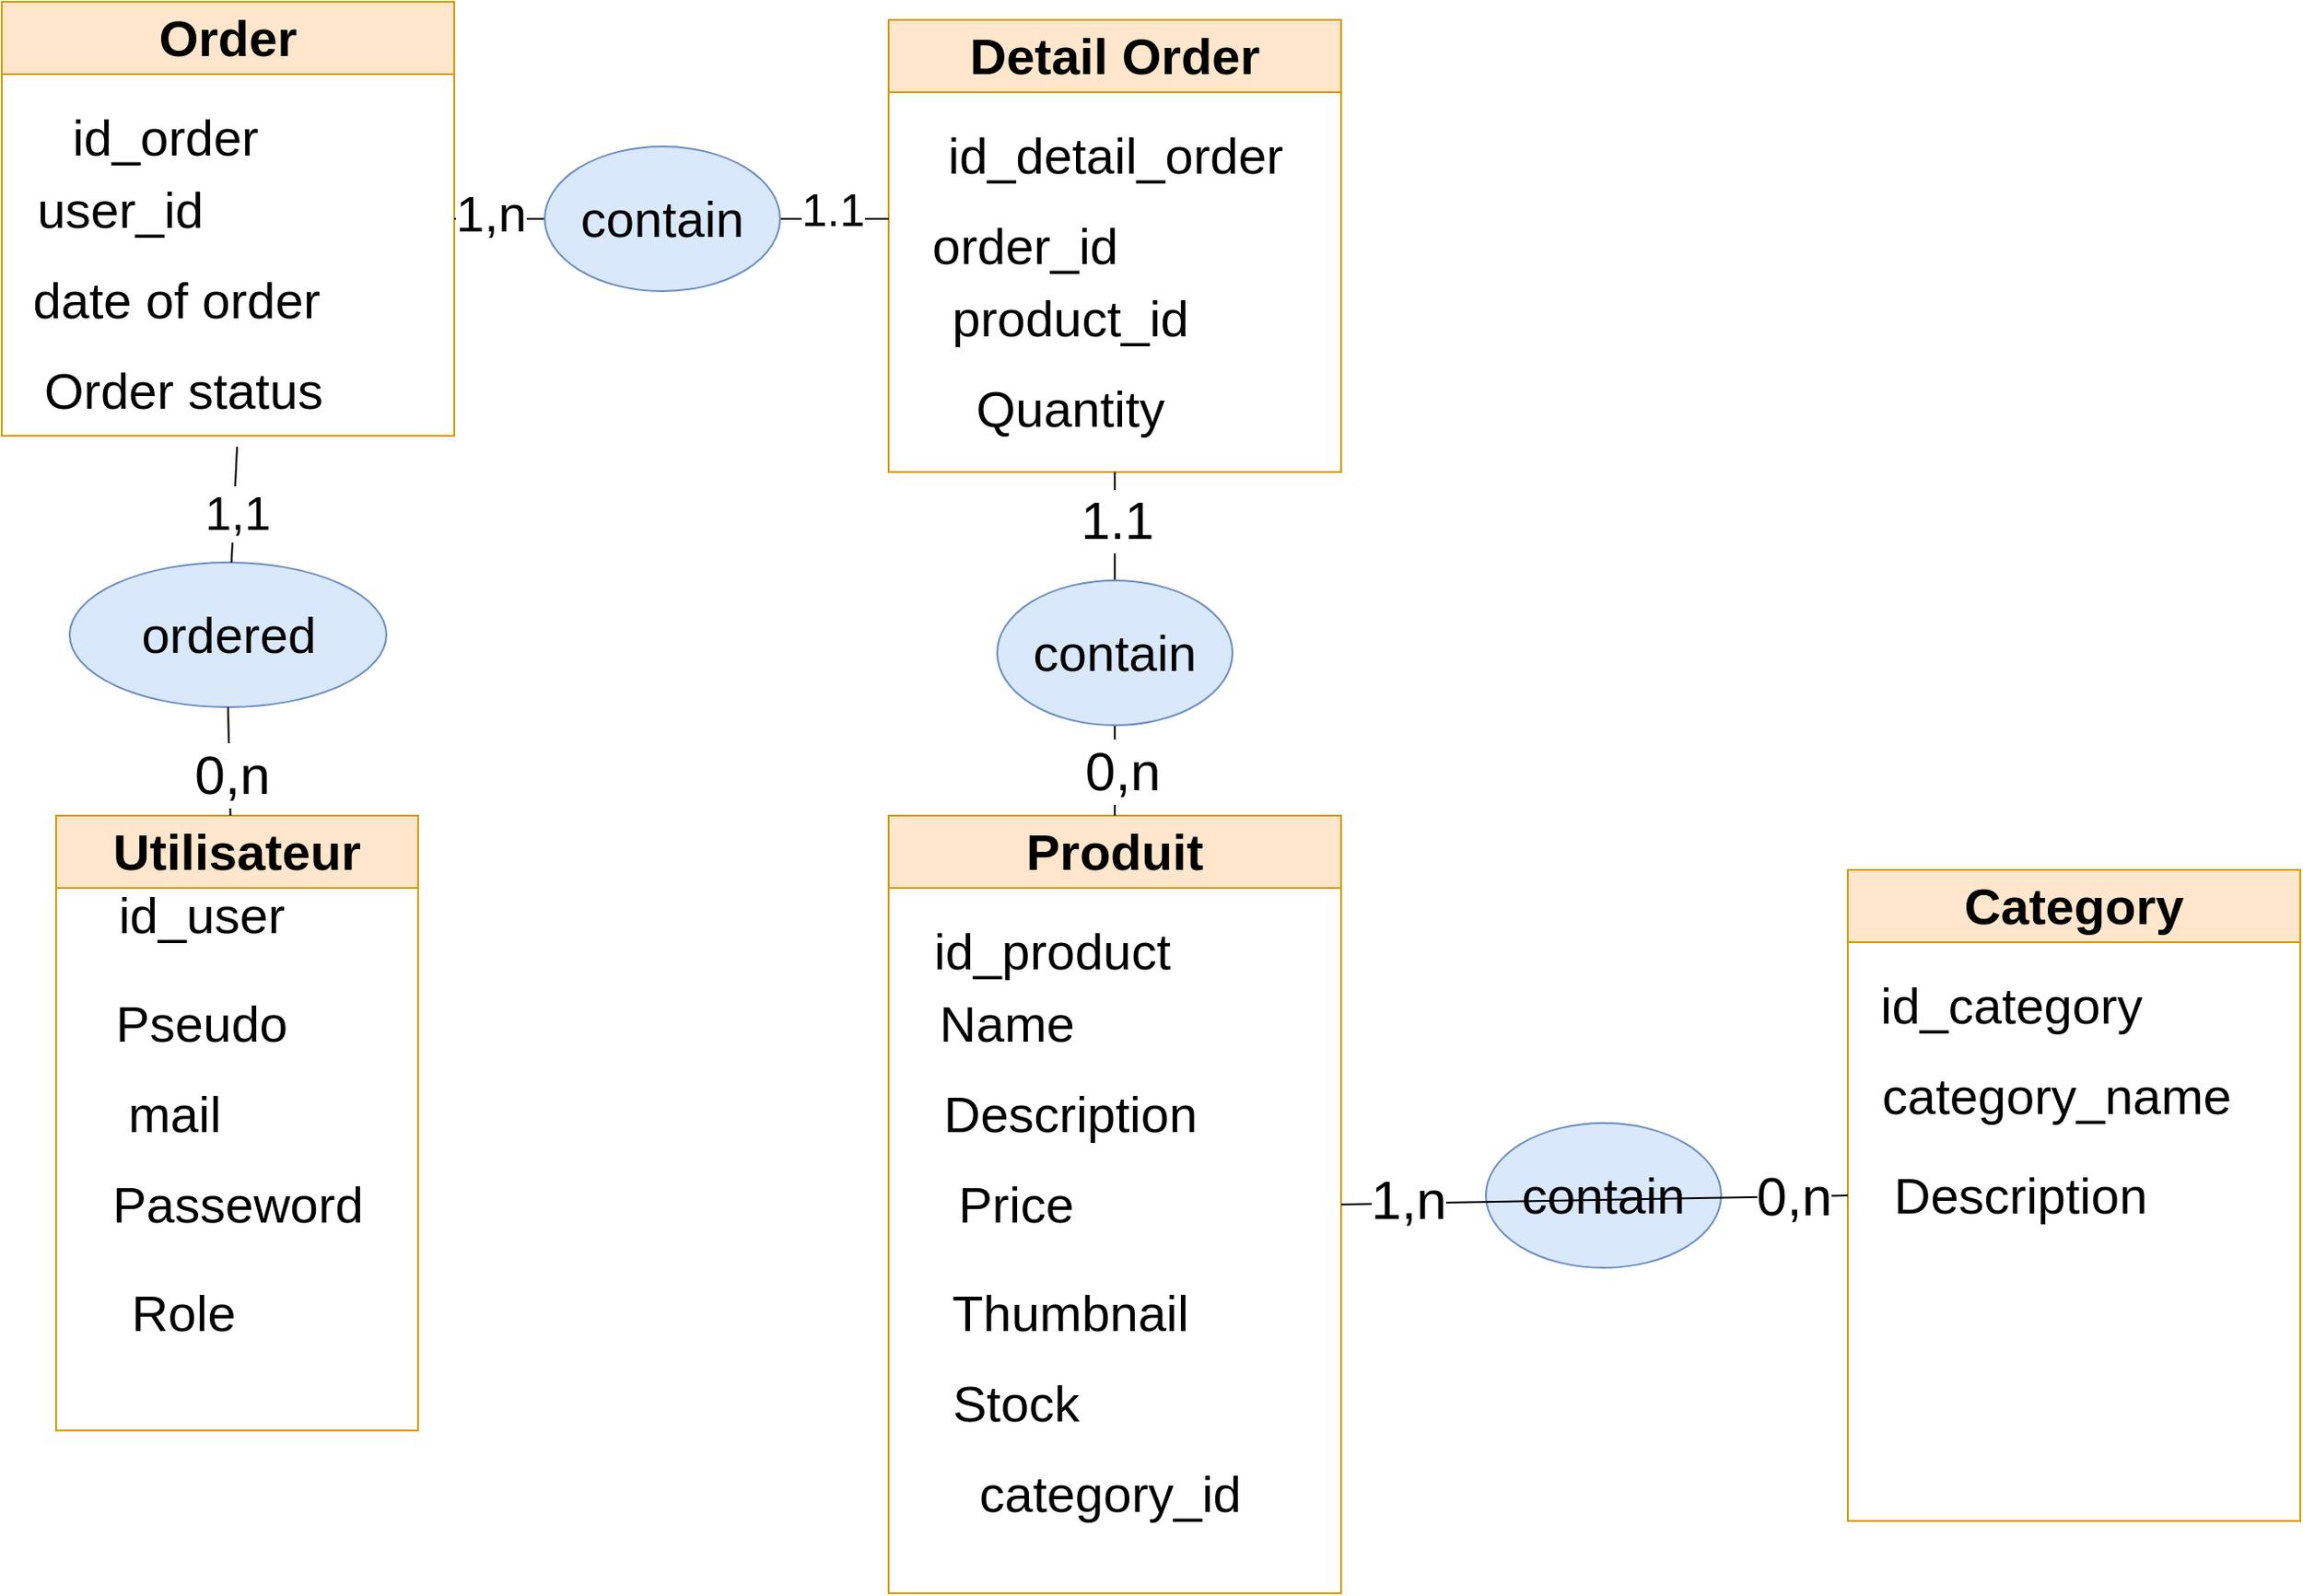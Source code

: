 <mxfile version="22.0.4" type="github">
  <diagram name="Page-1" id="r0-WqExdtS5ZCbGD1Gwn">
    <mxGraphModel dx="1687" dy="2051" grid="1" gridSize="10" guides="1" tooltips="1" connect="1" arrows="1" fold="1" page="1" pageScale="1" pageWidth="827" pageHeight="1169" math="0" shadow="0">
      <root>
        <mxCell id="0" />
        <mxCell id="1" parent="0" />
        <mxCell id="hgrAGrMgJBVK0adbvTiH-1" value="&lt;font style=&quot;font-size: 28px;&quot;&gt;Utilisateur&lt;/font&gt;" style="swimlane;whiteSpace=wrap;html=1;fillColor=#ffe6cc;strokeColor=#d79b00;fontSize=17;startSize=40;" vertex="1" parent="1">
          <mxGeometry x="330" y="-430" width="200" height="340" as="geometry">
            <mxRectangle x="330" y="-430" width="180" height="50" as="alternateBounds" />
          </mxGeometry>
        </mxCell>
        <mxCell id="hgrAGrMgJBVK0adbvTiH-2" value="Pseudo" style="text;html=1;align=center;verticalAlign=middle;resizable=0;points=[];autosize=1;strokeColor=none;fillColor=none;fontSize=28;" vertex="1" parent="hgrAGrMgJBVK0adbvTiH-1">
          <mxGeometry x="20" y="90" width="120" height="50" as="geometry" />
        </mxCell>
        <mxCell id="hgrAGrMgJBVK0adbvTiH-3" value="mail" style="text;html=1;align=center;verticalAlign=middle;resizable=0;points=[];autosize=1;strokeColor=none;fillColor=none;fontSize=28;" vertex="1" parent="hgrAGrMgJBVK0adbvTiH-1">
          <mxGeometry x="30" y="140" width="70" height="50" as="geometry" />
        </mxCell>
        <mxCell id="hgrAGrMgJBVK0adbvTiH-4" value="id_user" style="text;html=1;align=center;verticalAlign=middle;resizable=0;points=[];autosize=1;strokeColor=none;fillColor=none;fontSize=28;" vertex="1" parent="hgrAGrMgJBVK0adbvTiH-1">
          <mxGeometry x="20" y="30" width="120" height="50" as="geometry" />
        </mxCell>
        <mxCell id="hgrAGrMgJBVK0adbvTiH-6" value="Passeword" style="text;html=1;align=center;verticalAlign=middle;resizable=0;points=[];autosize=1;strokeColor=none;fillColor=none;fontSize=28;" vertex="1" parent="hgrAGrMgJBVK0adbvTiH-1">
          <mxGeometry x="20" y="190" width="160" height="50" as="geometry" />
        </mxCell>
        <mxCell id="hgrAGrMgJBVK0adbvTiH-7" value="Role" style="text;html=1;align=center;verticalAlign=middle;resizable=0;points=[];autosize=1;strokeColor=none;fillColor=none;fontSize=28;" vertex="1" parent="hgrAGrMgJBVK0adbvTiH-1">
          <mxGeometry x="30" y="250" width="80" height="50" as="geometry" />
        </mxCell>
        <mxCell id="hgrAGrMgJBVK0adbvTiH-8" value="&lt;span style=&quot;font-size: 28px;&quot;&gt;Produit&lt;/span&gt;" style="swimlane;whiteSpace=wrap;html=1;fillColor=#ffe6cc;strokeColor=#d79b00;fontSize=17;startSize=40;" vertex="1" parent="1">
          <mxGeometry x="790" y="-430" width="250" height="430" as="geometry">
            <mxRectangle x="330" y="-430" width="180" height="50" as="alternateBounds" />
          </mxGeometry>
        </mxCell>
        <mxCell id="hgrAGrMgJBVK0adbvTiH-9" value="Name" style="text;html=1;align=center;verticalAlign=middle;resizable=0;points=[];autosize=1;strokeColor=none;fillColor=none;fontSize=28;" vertex="1" parent="hgrAGrMgJBVK0adbvTiH-8">
          <mxGeometry x="15" y="90" width="100" height="50" as="geometry" />
        </mxCell>
        <mxCell id="hgrAGrMgJBVK0adbvTiH-10" value="Description" style="text;html=1;align=center;verticalAlign=middle;resizable=0;points=[];autosize=1;strokeColor=none;fillColor=none;fontSize=28;" vertex="1" parent="hgrAGrMgJBVK0adbvTiH-8">
          <mxGeometry x="20" y="140" width="160" height="50" as="geometry" />
        </mxCell>
        <mxCell id="hgrAGrMgJBVK0adbvTiH-11" value="id_product" style="text;html=1;align=center;verticalAlign=middle;resizable=0;points=[];autosize=1;strokeColor=none;fillColor=none;fontSize=28;" vertex="1" parent="hgrAGrMgJBVK0adbvTiH-8">
          <mxGeometry x="15" y="50" width="150" height="50" as="geometry" />
        </mxCell>
        <mxCell id="hgrAGrMgJBVK0adbvTiH-12" value="Price" style="text;html=1;align=center;verticalAlign=middle;resizable=0;points=[];autosize=1;strokeColor=none;fillColor=none;fontSize=28;" vertex="1" parent="hgrAGrMgJBVK0adbvTiH-8">
          <mxGeometry x="25" y="190" width="90" height="50" as="geometry" />
        </mxCell>
        <mxCell id="hgrAGrMgJBVK0adbvTiH-13" value="Thumbnail" style="text;html=1;align=center;verticalAlign=middle;resizable=0;points=[];autosize=1;strokeColor=none;fillColor=none;fontSize=28;" vertex="1" parent="hgrAGrMgJBVK0adbvTiH-8">
          <mxGeometry x="25" y="250" width="150" height="50" as="geometry" />
        </mxCell>
        <mxCell id="hgrAGrMgJBVK0adbvTiH-14" value="Stock" style="text;html=1;align=center;verticalAlign=middle;resizable=0;points=[];autosize=1;strokeColor=none;fillColor=none;fontSize=28;" vertex="1" parent="hgrAGrMgJBVK0adbvTiH-8">
          <mxGeometry x="25" y="300" width="90" height="50" as="geometry" />
        </mxCell>
        <mxCell id="hgrAGrMgJBVK0adbvTiH-58" value="category_id" style="text;html=1;align=center;verticalAlign=middle;resizable=0;points=[];autosize=1;strokeColor=none;fillColor=none;fontSize=28;" vertex="1" parent="hgrAGrMgJBVK0adbvTiH-8">
          <mxGeometry x="37" y="350" width="170" height="50" as="geometry" />
        </mxCell>
        <mxCell id="hgrAGrMgJBVK0adbvTiH-34" style="edgeStyle=orthogonalEdgeStyle;rounded=0;orthogonalLoop=1;jettySize=auto;html=1;exitX=1;exitY=0.5;exitDx=0;exitDy=0;strokeColor=none;" edge="1" parent="1" source="hgrAGrMgJBVK0adbvTiH-15">
          <mxGeometry relative="1" as="geometry">
            <mxPoint x="650" y="-750" as="targetPoint" />
          </mxGeometry>
        </mxCell>
        <mxCell id="hgrAGrMgJBVK0adbvTiH-15" value="&lt;span style=&quot;font-size: 28px;&quot;&gt;Order&lt;/span&gt;" style="swimlane;whiteSpace=wrap;html=1;fillColor=#ffe6cc;strokeColor=#d79b00;fontSize=17;startSize=40;" vertex="1" parent="1">
          <mxGeometry x="300" y="-880" width="250" height="240" as="geometry">
            <mxRectangle x="330" y="-430" width="180" height="50" as="alternateBounds" />
          </mxGeometry>
        </mxCell>
        <mxCell id="hgrAGrMgJBVK0adbvTiH-16" value="user_id" style="text;html=1;align=center;verticalAlign=middle;resizable=0;points=[];autosize=1;strokeColor=none;fillColor=none;fontSize=28;" vertex="1" parent="hgrAGrMgJBVK0adbvTiH-15">
          <mxGeometry x="5" y="90" width="120" height="50" as="geometry" />
        </mxCell>
        <mxCell id="hgrAGrMgJBVK0adbvTiH-17" value="date of&amp;nbsp;order&amp;nbsp;" style="text;html=1;align=center;verticalAlign=middle;resizable=0;points=[];autosize=1;strokeColor=none;fillColor=none;fontSize=28;" vertex="1" parent="hgrAGrMgJBVK0adbvTiH-15">
          <mxGeometry x="5" y="140" width="190" height="50" as="geometry" />
        </mxCell>
        <mxCell id="hgrAGrMgJBVK0adbvTiH-18" value="id_order" style="text;html=1;align=center;verticalAlign=middle;resizable=0;points=[];autosize=1;strokeColor=none;fillColor=none;fontSize=28;" vertex="1" parent="hgrAGrMgJBVK0adbvTiH-15">
          <mxGeometry x="25" y="50" width="130" height="50" as="geometry" />
        </mxCell>
        <mxCell id="hgrAGrMgJBVK0adbvTiH-22" value="Order status" style="text;html=1;align=center;verticalAlign=middle;resizable=0;points=[];autosize=1;strokeColor=none;fillColor=none;fontSize=28;" vertex="1" parent="hgrAGrMgJBVK0adbvTiH-15">
          <mxGeometry x="10" y="190" width="180" height="50" as="geometry" />
        </mxCell>
        <mxCell id="hgrAGrMgJBVK0adbvTiH-23" value="&lt;span style=&quot;font-size: 28px;&quot;&gt;Detail Order&lt;/span&gt;" style="swimlane;whiteSpace=wrap;html=1;fillColor=#ffe6cc;strokeColor=#d79b00;fontSize=17;startSize=40;" vertex="1" parent="1">
          <mxGeometry x="790" y="-870" width="250" height="250" as="geometry">
            <mxRectangle x="330" y="-430" width="180" height="50" as="alternateBounds" />
          </mxGeometry>
        </mxCell>
        <mxCell id="hgrAGrMgJBVK0adbvTiH-25" value="product_id" style="text;html=1;align=center;verticalAlign=middle;resizable=0;points=[];autosize=1;strokeColor=none;fillColor=none;fontSize=28;" vertex="1" parent="hgrAGrMgJBVK0adbvTiH-23">
          <mxGeometry x="25" y="140" width="150" height="50" as="geometry" />
        </mxCell>
        <mxCell id="hgrAGrMgJBVK0adbvTiH-26" value="order_id" style="text;html=1;align=center;verticalAlign=middle;resizable=0;points=[];autosize=1;strokeColor=none;fillColor=none;fontSize=28;" vertex="1" parent="hgrAGrMgJBVK0adbvTiH-23">
          <mxGeometry x="10" y="100" width="130" height="50" as="geometry" />
        </mxCell>
        <mxCell id="hgrAGrMgJBVK0adbvTiH-27" value="Quantity" style="text;html=1;align=center;verticalAlign=middle;resizable=0;points=[];autosize=1;strokeColor=none;fillColor=none;fontSize=28;" vertex="1" parent="hgrAGrMgJBVK0adbvTiH-23">
          <mxGeometry x="35" y="190" width="130" height="50" as="geometry" />
        </mxCell>
        <mxCell id="hgrAGrMgJBVK0adbvTiH-28" value="id_detail_order" style="text;html=1;align=center;verticalAlign=middle;resizable=0;points=[];autosize=1;strokeColor=none;fillColor=none;fontSize=28;" vertex="1" parent="hgrAGrMgJBVK0adbvTiH-23">
          <mxGeometry x="20" y="50" width="210" height="50" as="geometry" />
        </mxCell>
        <mxCell id="hgrAGrMgJBVK0adbvTiH-31" value="ordered" style="ellipse;whiteSpace=wrap;html=1;fillColor=#dae8fc;strokeColor=#6c8ebf;fontSize=28;" vertex="1" parent="1">
          <mxGeometry x="337.5" y="-570" width="175" height="80" as="geometry" />
        </mxCell>
        <mxCell id="hgrAGrMgJBVK0adbvTiH-36" value="" style="endArrow=none;html=1;rounded=0;exitX=0.5;exitY=1;exitDx=0;exitDy=0;" edge="1" parent="1" source="hgrAGrMgJBVK0adbvTiH-31" target="hgrAGrMgJBVK0adbvTiH-1">
          <mxGeometry width="50" height="50" relative="1" as="geometry">
            <mxPoint x="390" y="-540" as="sourcePoint" />
            <mxPoint x="430" y="-470" as="targetPoint" />
            <Array as="points" />
          </mxGeometry>
        </mxCell>
        <mxCell id="hgrAGrMgJBVK0adbvTiH-39" value="&lt;font style=&quot;font-size: 30px;&quot;&gt;0,n&lt;/font&gt;" style="edgeLabel;html=1;align=center;verticalAlign=middle;resizable=0;points=[];" vertex="1" connectable="0" parent="hgrAGrMgJBVK0adbvTiH-36">
          <mxGeometry x="0.234" y="1" relative="1" as="geometry">
            <mxPoint as="offset" />
          </mxGeometry>
        </mxCell>
        <mxCell id="hgrAGrMgJBVK0adbvTiH-37" value="" style="endArrow=none;html=1;rounded=0;" edge="1" parent="1" source="hgrAGrMgJBVK0adbvTiH-31">
          <mxGeometry width="50" height="50" relative="1" as="geometry">
            <mxPoint x="380" y="-584" as="sourcePoint" />
            <mxPoint x="430" y="-634" as="targetPoint" />
          </mxGeometry>
        </mxCell>
        <mxCell id="hgrAGrMgJBVK0adbvTiH-41" value="&lt;font style=&quot;font-size: 26px;&quot;&gt;1,1&lt;/font&gt;" style="edgeLabel;html=1;align=center;verticalAlign=middle;resizable=0;points=[];" vertex="1" connectable="0" parent="1">
          <mxGeometry x="436.797" y="-443.364" as="geometry">
            <mxPoint x="-7" y="-154" as="offset" />
          </mxGeometry>
        </mxCell>
        <mxCell id="hgrAGrMgJBVK0adbvTiH-42" value="" style="endArrow=none;html=1;rounded=0;exitX=1;exitY=0.5;exitDx=0;exitDy=0;" edge="1" parent="1" source="hgrAGrMgJBVK0adbvTiH-15">
          <mxGeometry width="50" height="50" relative="1" as="geometry">
            <mxPoint x="570" y="-760" as="sourcePoint" />
            <mxPoint x="790" y="-760" as="targetPoint" />
          </mxGeometry>
        </mxCell>
        <mxCell id="hgrAGrMgJBVK0adbvTiH-43" value="contain" style="ellipse;whiteSpace=wrap;html=1;fillColor=#dae8fc;strokeColor=#6c8ebf;fontSize=28;" vertex="1" parent="1">
          <mxGeometry x="600" y="-800" width="130" height="80" as="geometry" />
        </mxCell>
        <mxCell id="hgrAGrMgJBVK0adbvTiH-44" value="&lt;font style=&quot;font-size: 28px;&quot;&gt;1,n&lt;/font&gt;" style="edgeLabel;html=1;align=center;verticalAlign=middle;resizable=0;points=[];" vertex="1" connectable="0" parent="1">
          <mxGeometry x="436.797" y="-443.364" as="geometry">
            <mxPoint x="133" y="-320" as="offset" />
          </mxGeometry>
        </mxCell>
        <mxCell id="hgrAGrMgJBVK0adbvTiH-45" value="&lt;font style=&quot;font-size: 25px;&quot;&gt;1.1&lt;/font&gt;" style="edgeLabel;html=1;align=center;verticalAlign=middle;resizable=0;points=[];" vertex="1" connectable="0" parent="1">
          <mxGeometry x="749.997" y="-760.004" as="geometry">
            <mxPoint x="9" y="-6" as="offset" />
          </mxGeometry>
        </mxCell>
        <mxCell id="hgrAGrMgJBVK0adbvTiH-47" value="" style="endArrow=none;html=1;rounded=0;entryX=0.5;entryY=1;entryDx=0;entryDy=0;exitX=0.5;exitY=0;exitDx=0;exitDy=0;" edge="1" parent="1" source="hgrAGrMgJBVK0adbvTiH-8" target="hgrAGrMgJBVK0adbvTiH-23">
          <mxGeometry width="50" height="50" relative="1" as="geometry">
            <mxPoint x="800" y="-490" as="sourcePoint" />
            <mxPoint x="850" y="-540" as="targetPoint" />
          </mxGeometry>
        </mxCell>
        <mxCell id="hgrAGrMgJBVK0adbvTiH-48" value="contain" style="ellipse;whiteSpace=wrap;html=1;fillColor=#dae8fc;strokeColor=#6c8ebf;fontSize=28;" vertex="1" parent="1">
          <mxGeometry x="850" y="-560" width="130" height="80" as="geometry" />
        </mxCell>
        <mxCell id="hgrAGrMgJBVK0adbvTiH-49" value="&lt;font style=&quot;font-size: 29px;&quot;&gt;1.1&lt;/font&gt;" style="edgeLabel;html=1;align=center;verticalAlign=middle;resizable=0;points=[];" vertex="1" connectable="0" parent="1">
          <mxGeometry x="436.804" y="-443.03" as="geometry">
            <mxPoint x="479" y="-150" as="offset" />
          </mxGeometry>
        </mxCell>
        <mxCell id="hgrAGrMgJBVK0adbvTiH-50" value="&lt;font style=&quot;font-size: 30px;&quot;&gt;0,n&lt;/font&gt;" style="edgeLabel;html=1;align=center;verticalAlign=middle;resizable=0;points=[];" vertex="1" connectable="0" parent="1">
          <mxGeometry x="436.804" y="-442.03" as="geometry">
            <mxPoint x="482" y="-13" as="offset" />
          </mxGeometry>
        </mxCell>
        <mxCell id="hgrAGrMgJBVK0adbvTiH-51" value="&lt;span style=&quot;font-size: 28px;&quot;&gt;Category&lt;/span&gt;" style="swimlane;whiteSpace=wrap;html=1;fillColor=#ffe6cc;strokeColor=#d79b00;fontSize=17;startSize=40;" vertex="1" parent="1">
          <mxGeometry x="1320" y="-400" width="250" height="360" as="geometry">
            <mxRectangle x="330" y="-430" width="180" height="50" as="alternateBounds" />
          </mxGeometry>
        </mxCell>
        <mxCell id="hgrAGrMgJBVK0adbvTiH-52" value="category_name" style="text;html=1;align=center;verticalAlign=middle;resizable=0;points=[];autosize=1;strokeColor=none;fillColor=none;fontSize=28;" vertex="1" parent="hgrAGrMgJBVK0adbvTiH-51">
          <mxGeometry x="5" y="100" width="220" height="50" as="geometry" />
        </mxCell>
        <mxCell id="hgrAGrMgJBVK0adbvTiH-53" value="Description" style="text;html=1;align=center;verticalAlign=middle;resizable=0;points=[];autosize=1;strokeColor=none;fillColor=none;fontSize=28;" vertex="1" parent="hgrAGrMgJBVK0adbvTiH-51">
          <mxGeometry x="15" y="155" width="160" height="50" as="geometry" />
        </mxCell>
        <mxCell id="hgrAGrMgJBVK0adbvTiH-54" value="id_category" style="text;html=1;align=center;verticalAlign=middle;resizable=0;points=[];autosize=1;strokeColor=none;fillColor=none;fontSize=28;" vertex="1" parent="hgrAGrMgJBVK0adbvTiH-51">
          <mxGeometry x="5" y="50" width="170" height="50" as="geometry" />
        </mxCell>
        <mxCell id="hgrAGrMgJBVK0adbvTiH-59" value="contain" style="ellipse;whiteSpace=wrap;html=1;fillColor=#dae8fc;strokeColor=#6c8ebf;fontSize=28;" vertex="1" parent="1">
          <mxGeometry x="1120" y="-260" width="130" height="80" as="geometry" />
        </mxCell>
        <mxCell id="hgrAGrMgJBVK0adbvTiH-60" value="" style="endArrow=none;html=1;rounded=0;exitX=1;exitY=0.5;exitDx=0;exitDy=0;entryX=0;entryY=0.5;entryDx=0;entryDy=0;" edge="1" parent="1" source="hgrAGrMgJBVK0adbvTiH-8" target="hgrAGrMgJBVK0adbvTiH-51">
          <mxGeometry width="50" height="50" relative="1" as="geometry">
            <mxPoint x="1130" y="-180" as="sourcePoint" />
            <mxPoint x="1180" y="-230" as="targetPoint" />
            <Array as="points" />
          </mxGeometry>
        </mxCell>
        <mxCell id="hgrAGrMgJBVK0adbvTiH-61" value="&lt;font style=&quot;font-size: 30px;&quot;&gt;1,n&lt;/font&gt;" style="edgeLabel;html=1;align=center;verticalAlign=middle;resizable=0;points=[];" vertex="1" connectable="0" parent="1">
          <mxGeometry x="436.792" y="-443.56" as="geometry">
            <mxPoint x="640" y="225" as="offset" />
          </mxGeometry>
        </mxCell>
        <mxCell id="hgrAGrMgJBVK0adbvTiH-62" value="&lt;font style=&quot;font-size: 30px;&quot;&gt;0,n&lt;/font&gt;" style="edgeLabel;html=1;align=center;verticalAlign=middle;resizable=0;points=[];" vertex="1" connectable="0" parent="1">
          <mxGeometry x="1290.002" y="-220.0" as="geometry" />
        </mxCell>
      </root>
    </mxGraphModel>
  </diagram>
</mxfile>
